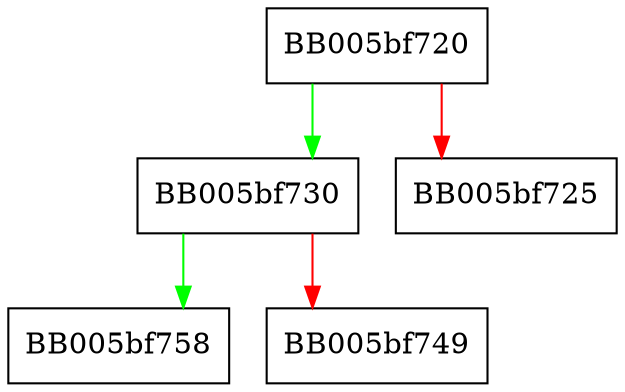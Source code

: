 digraph unreserve_evp_method_store {
  node [shape="box"];
  graph [splines=ortho];
  BB005bf720 -> BB005bf730 [color="green"];
  BB005bf720 -> BB005bf725 [color="red"];
  BB005bf730 -> BB005bf758 [color="green"];
  BB005bf730 -> BB005bf749 [color="red"];
}